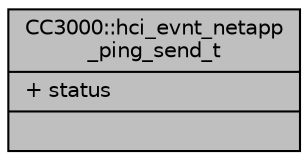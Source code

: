 digraph "CC3000::hci_evnt_netapp_ping_send_t"
{
  edge [fontname="Helvetica",fontsize="10",labelfontname="Helvetica",labelfontsize="10"];
  node [fontname="Helvetica",fontsize="10",shape=record];
  Node1 [label="{CC3000::hci_evnt_netapp\l_ping_send_t\n|+ status\l|}",height=0.2,width=0.4,color="black", fillcolor="grey75", style="filled", fontcolor="black"];
}
